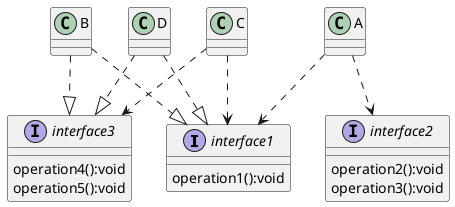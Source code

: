 @startuml

Interface interface1{
operation1():void
}


Interface interface2{
operation2():void
operation3():void
}


Interface interface3{
operation4():void
operation5():void
}
class B
class D


C..>interface3
C..>interface1
A..>interface1
A..>interface2
D..|>interface1
D..|>interface3
B..|>interface1
B..|>interface3

together {
class A
class C
}




@enduml